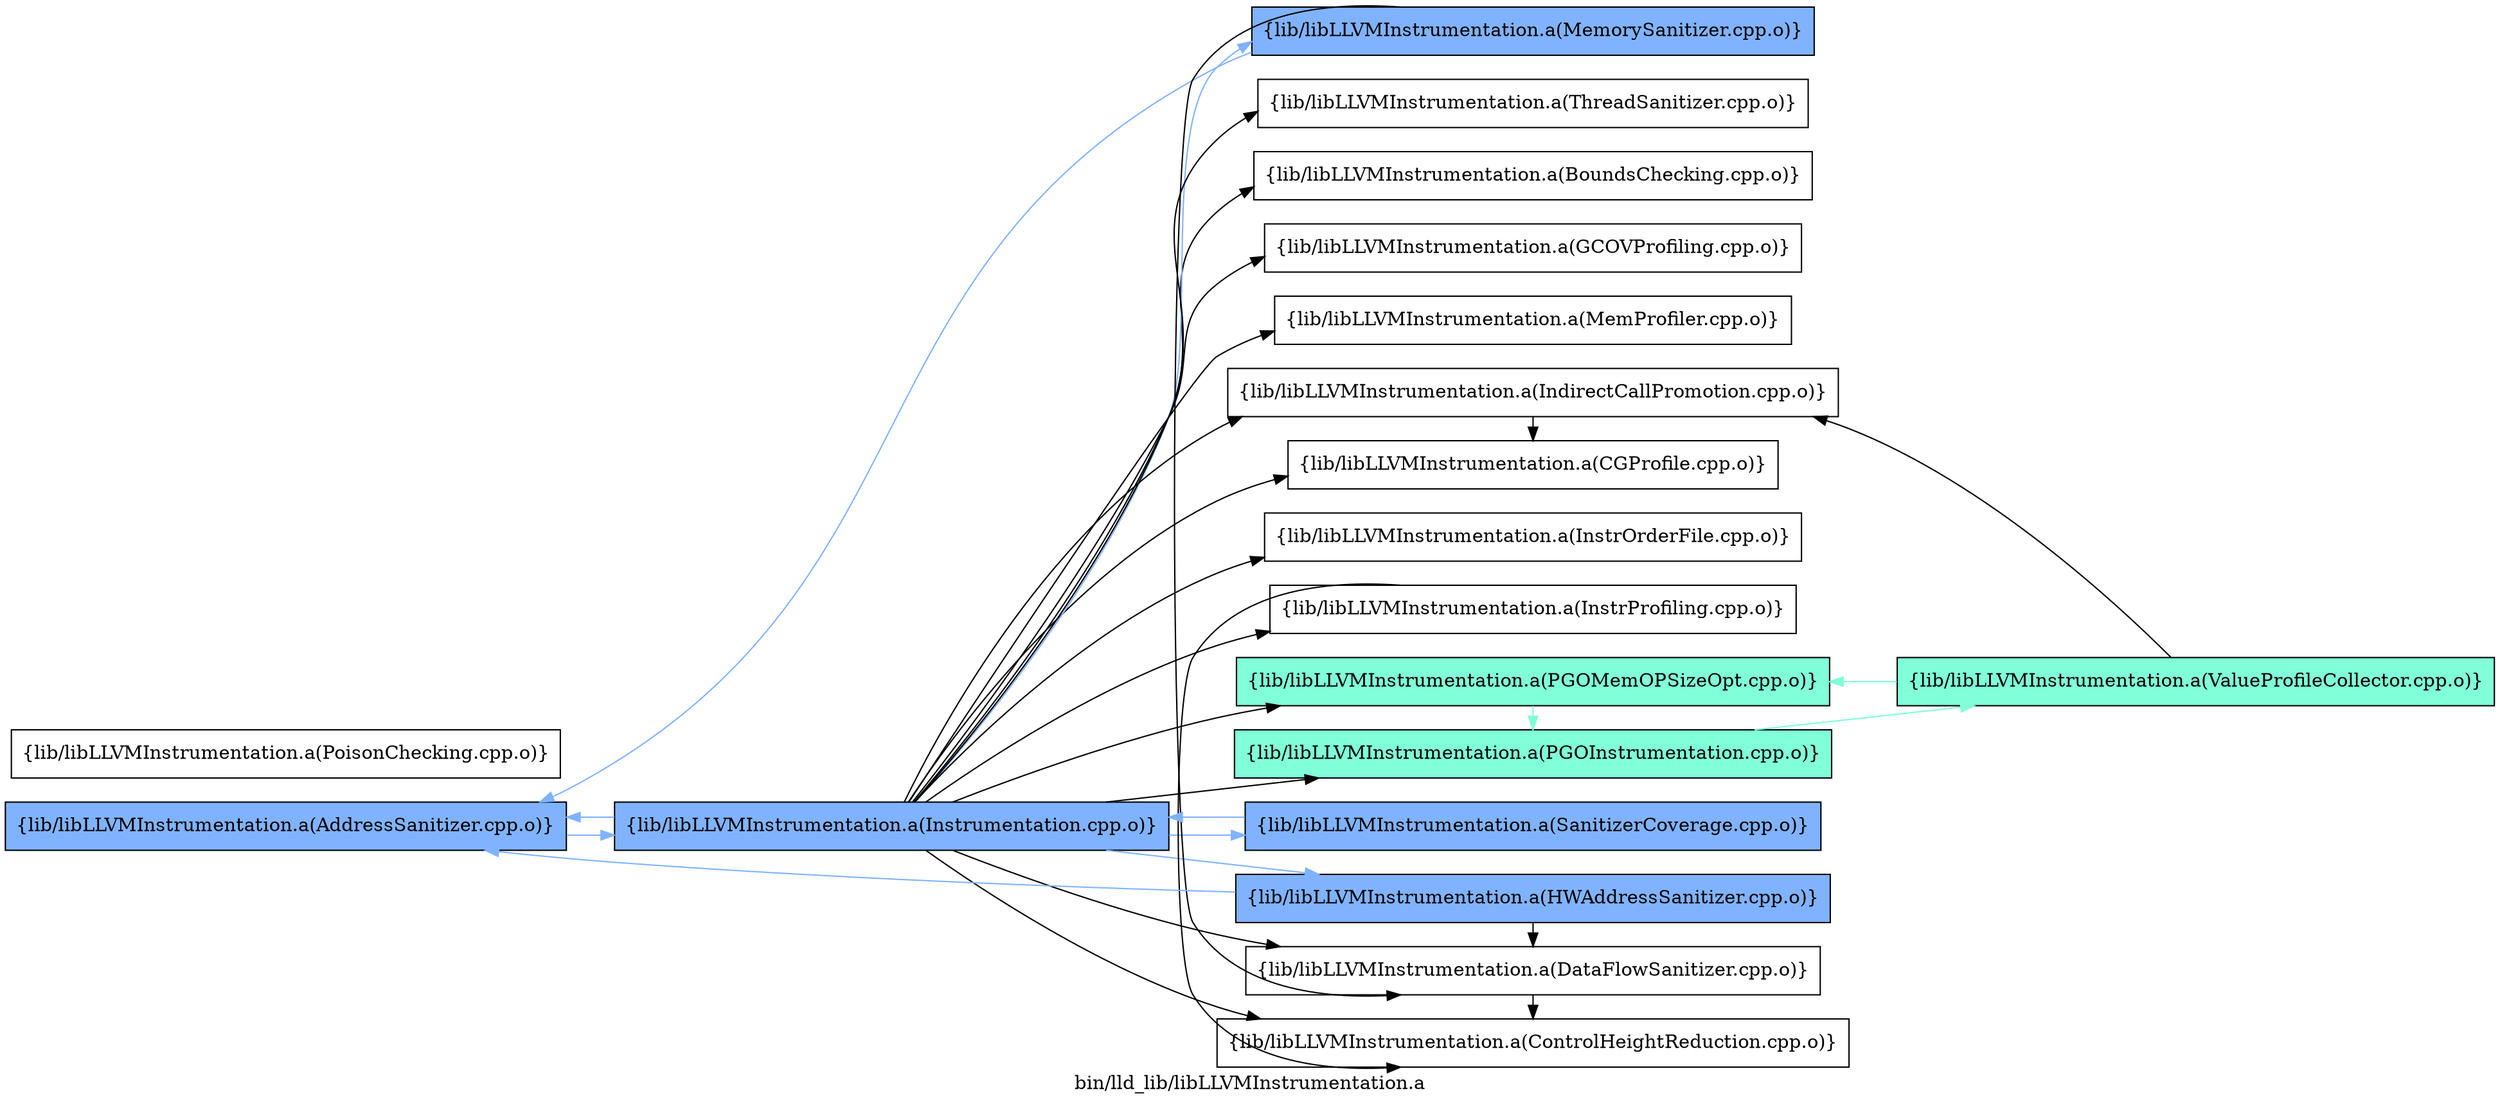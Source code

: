 digraph "bin/lld_lib/libLLVMInstrumentation.a" {
	label="bin/lld_lib/libLLVMInstrumentation.a";
	rankdir=LR;
	{ rank=same; Node0x561a2e68de28;  }
	{ rank=same; Node0x561a2e693788;  }
	{ rank=same; Node0x561a2e68e288; Node0x561a2e68a638; Node0x561a2e6898c8; Node0x561a2e695a38; Node0x561a2e6951c8; Node0x561a2e694ae8; Node0x561a2e6947c8; Node0x561a2e694048; Node0x561a2e692ec8; Node0x561a2e692928; Node0x561a2e6922e8; Node0x561a2e691a28; Node0x561a2e684918; Node0x561a2e67f288; Node0x561a2e67e658;  }

	Node0x561a2e68de28 [shape=record,shape=box,group=2,style=filled,fillcolor="0.600000 0.5 1",label="{lib/libLLVMInstrumentation.a(AddressSanitizer.cpp.o)}"];
	Node0x561a2e68de28 -> Node0x561a2e693788[color="0.600000 0.5 1"];
	Node0x561a2e68e288 [shape=record,shape=box,group=0,label="{lib/libLLVMInstrumentation.a(BoundsChecking.cpp.o)}"];
	Node0x561a2e68a638 [shape=record,shape=box,group=0,label="{lib/libLLVMInstrumentation.a(CGProfile.cpp.o)}"];
	Node0x561a2e6898c8 [shape=record,shape=box,group=0,label="{lib/libLLVMInstrumentation.a(ControlHeightReduction.cpp.o)}"];
	Node0x561a2e695a38 [shape=record,shape=box,group=0,label="{lib/libLLVMInstrumentation.a(DataFlowSanitizer.cpp.o)}"];
	Node0x561a2e695a38 -> Node0x561a2e6898c8;
	Node0x561a2e6951c8 [shape=record,shape=box,group=0,label="{lib/libLLVMInstrumentation.a(GCOVProfiling.cpp.o)}"];
	Node0x561a2e694ae8 [shape=record,shape=box,group=0,label="{lib/libLLVMInstrumentation.a(MemProfiler.cpp.o)}"];
	Node0x561a2e6947c8 [shape=record,shape=box,group=2,style=filled,fillcolor="0.600000 0.5 1",label="{lib/libLLVMInstrumentation.a(MemorySanitizer.cpp.o)}"];
	Node0x561a2e6947c8 -> Node0x561a2e68de28[color="0.600000 0.5 1"];
	Node0x561a2e6947c8 -> Node0x561a2e695a38;
	Node0x561a2e694048 [shape=record,shape=box,group=0,label="{lib/libLLVMInstrumentation.a(IndirectCallPromotion.cpp.o)}"];
	Node0x561a2e694048 -> Node0x561a2e68a638;
	Node0x561a2e692ec8 [shape=record,shape=box,group=0,label="{lib/libLLVMInstrumentation.a(InstrOrderFile.cpp.o)}"];
	Node0x561a2e692928 [shape=record,shape=box,group=0,label="{lib/libLLVMInstrumentation.a(InstrProfiling.cpp.o)}"];
	Node0x561a2e692928 -> Node0x561a2e6898c8;
	Node0x561a2e6922e8 [shape=record,shape=box,group=1,style=filled,fillcolor="0.450000 0.5 1",label="{lib/libLLVMInstrumentation.a(PGOInstrumentation.cpp.o)}"];
	Node0x561a2e6922e8 -> Node0x561a2e67f558[color="0.450000 0.5 1"];
	Node0x561a2e691a28 [shape=record,shape=box,group=1,style=filled,fillcolor="0.450000 0.5 1",label="{lib/libLLVMInstrumentation.a(PGOMemOPSizeOpt.cpp.o)}"];
	Node0x561a2e691a28 -> Node0x561a2e6922e8[color="0.450000 0.5 1"];
	Node0x561a2e6913e8 [shape=record,shape=box,group=0,label="{lib/libLLVMInstrumentation.a(PoisonChecking.cpp.o)}"];
	Node0x561a2e684918 [shape=record,shape=box,group=2,style=filled,fillcolor="0.600000 0.5 1",label="{lib/libLLVMInstrumentation.a(SanitizerCoverage.cpp.o)}"];
	Node0x561a2e684918 -> Node0x561a2e693788[color="0.600000 0.5 1"];
	Node0x561a2e67f288 [shape=record,shape=box,group=0,label="{lib/libLLVMInstrumentation.a(ThreadSanitizer.cpp.o)}"];
	Node0x561a2e67e658 [shape=record,shape=box,group=2,style=filled,fillcolor="0.600000 0.5 1",label="{lib/libLLVMInstrumentation.a(HWAddressSanitizer.cpp.o)}"];
	Node0x561a2e67e658 -> Node0x561a2e68de28[color="0.600000 0.5 1"];
	Node0x561a2e67e658 -> Node0x561a2e695a38;
	Node0x561a2e693788 [shape=record,shape=box,group=2,style=filled,fillcolor="0.600000 0.5 1",label="{lib/libLLVMInstrumentation.a(Instrumentation.cpp.o)}"];
	Node0x561a2e693788 -> Node0x561a2e68de28[color="0.600000 0.5 1"];
	Node0x561a2e693788 -> Node0x561a2e68e288;
	Node0x561a2e693788 -> Node0x561a2e68a638;
	Node0x561a2e693788 -> Node0x561a2e6898c8;
	Node0x561a2e693788 -> Node0x561a2e695a38;
	Node0x561a2e693788 -> Node0x561a2e6951c8;
	Node0x561a2e693788 -> Node0x561a2e694ae8;
	Node0x561a2e693788 -> Node0x561a2e6947c8[color="0.600000 0.5 1"];
	Node0x561a2e693788 -> Node0x561a2e694048;
	Node0x561a2e693788 -> Node0x561a2e692ec8;
	Node0x561a2e693788 -> Node0x561a2e692928;
	Node0x561a2e693788 -> Node0x561a2e6922e8;
	Node0x561a2e693788 -> Node0x561a2e691a28;
	Node0x561a2e693788 -> Node0x561a2e684918[color="0.600000 0.5 1"];
	Node0x561a2e693788 -> Node0x561a2e67f288;
	Node0x561a2e693788 -> Node0x561a2e67e658[color="0.600000 0.5 1"];
	Node0x561a2e67f558 [shape=record,shape=box,group=1,style=filled,fillcolor="0.450000 0.5 1",label="{lib/libLLVMInstrumentation.a(ValueProfileCollector.cpp.o)}"];
	Node0x561a2e67f558 -> Node0x561a2e694048;
	Node0x561a2e67f558 -> Node0x561a2e691a28[color="0.450000 0.5 1"];
}

